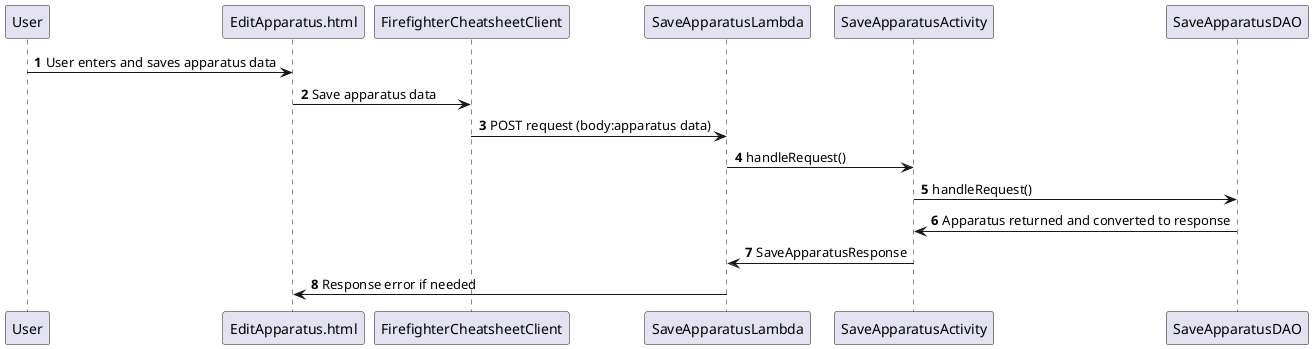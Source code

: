 @startuml
'https://plantuml.com/sequence-diagram

autonumber

User -> EditApparatus.html: User enters and saves apparatus data
EditApparatus.html -> FirefighterCheatsheetClient: Save apparatus data
FirefighterCheatsheetClient -> SaveApparatusLambda: POST request (body:apparatus data)
SaveApparatusLambda -> SaveApparatusActivity: handleRequest()
SaveApparatusActivity -> SaveApparatusDAO: handleRequest()
SaveApparatusDAO -> SaveApparatusActivity: Apparatus returned and converted to response
SaveApparatusActivity -> SaveApparatusLambda: SaveApparatusResponse
SaveApparatusLambda -> EditApparatus.html: Response error if needed


@enduml